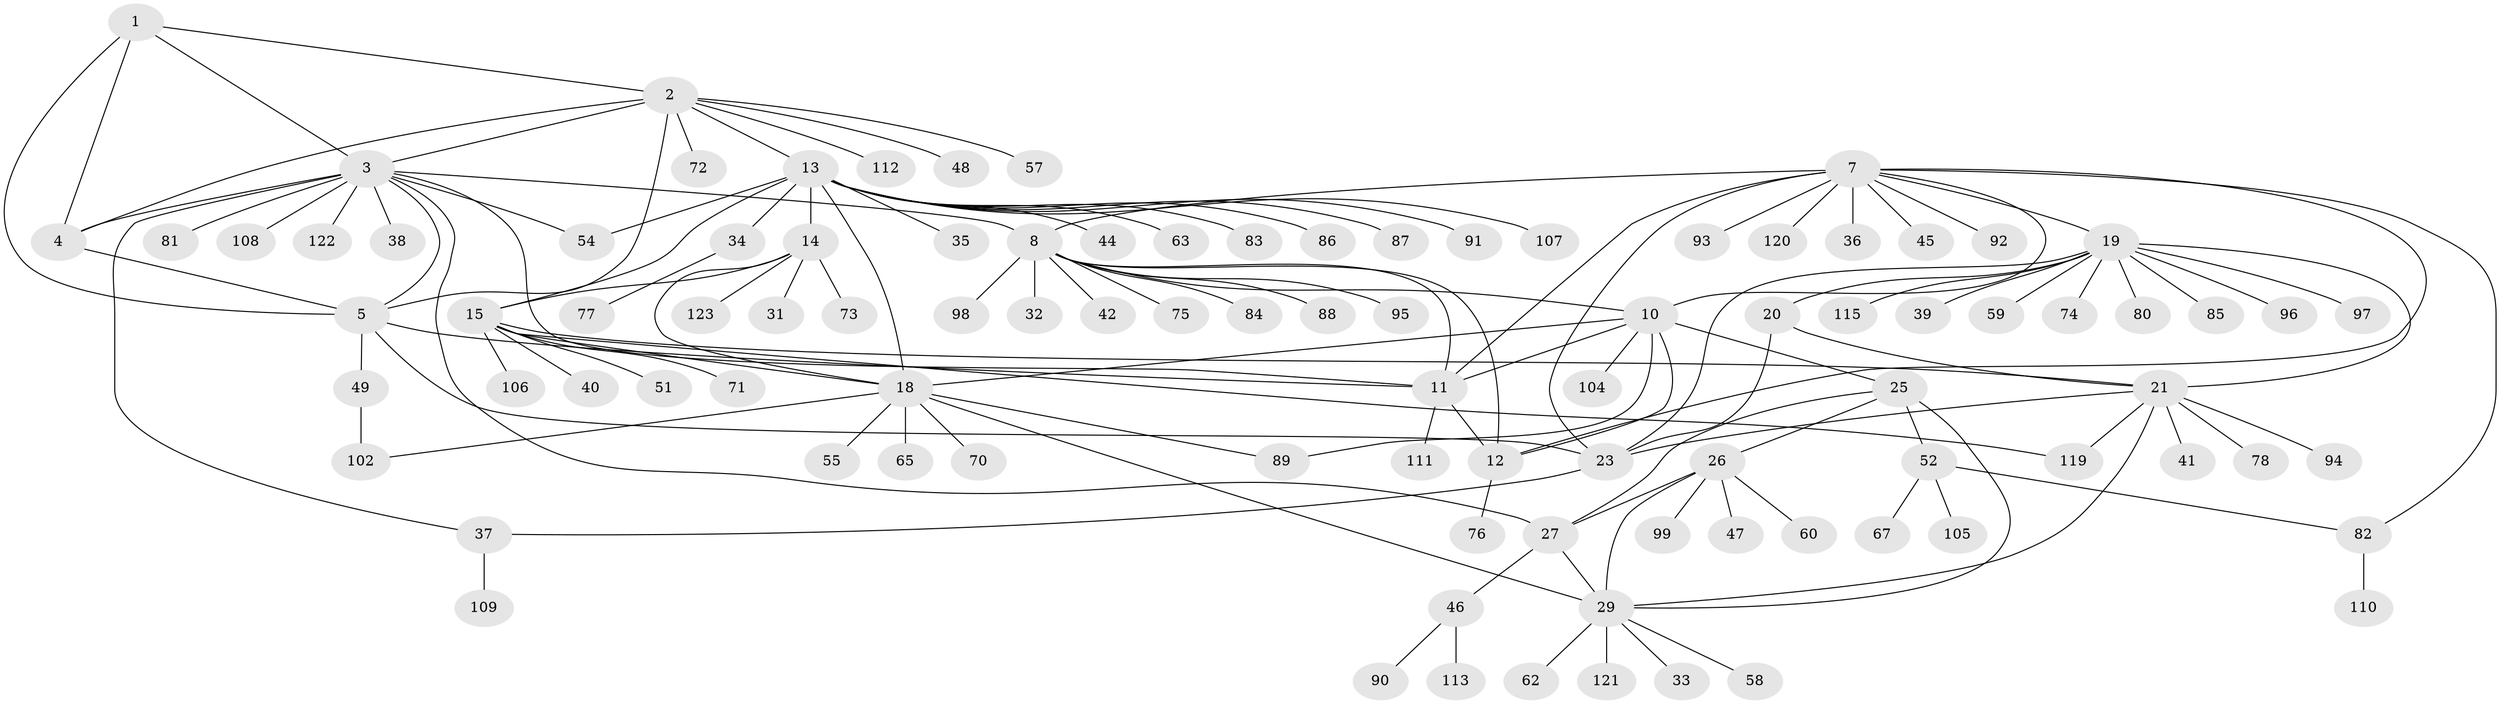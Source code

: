 // Generated by graph-tools (version 1.1) at 2025/24/03/03/25 07:24:14]
// undirected, 98 vertices, 133 edges
graph export_dot {
graph [start="1"]
  node [color=gray90,style=filled];
  1 [super="+6"];
  2 [super="+117"];
  3 [super="+118"];
  4;
  5 [super="+116"];
  7 [super="+66"];
  8 [super="+9"];
  10 [super="+43"];
  11 [super="+50"];
  12;
  13 [super="+16"];
  14 [super="+79"];
  15 [super="+17"];
  18 [super="+64"];
  19 [super="+24"];
  20 [super="+114"];
  21 [super="+22"];
  23;
  25 [super="+68"];
  26 [super="+53"];
  27 [super="+28"];
  29 [super="+30"];
  31;
  32;
  33;
  34;
  35;
  36;
  37 [super="+100"];
  38;
  39;
  40;
  41;
  42;
  44;
  45;
  46 [super="+56"];
  47;
  48;
  49 [super="+61"];
  51;
  52 [super="+69"];
  54;
  55;
  57;
  58;
  59;
  60;
  62;
  63;
  65;
  67;
  70;
  71;
  72;
  73;
  74;
  75;
  76;
  77;
  78;
  80;
  81;
  82 [super="+103"];
  83;
  84;
  85;
  86;
  87;
  88;
  89;
  90;
  91;
  92;
  93;
  94;
  95;
  96 [super="+101"];
  97;
  98;
  99;
  102;
  104;
  105;
  106;
  107;
  108;
  109;
  110;
  111;
  112;
  113;
  115;
  119;
  120;
  121;
  122;
  123;
  1 -- 2 [weight=2];
  1 -- 3 [weight=2];
  1 -- 4 [weight=2];
  1 -- 5 [weight=2];
  2 -- 3;
  2 -- 4;
  2 -- 5;
  2 -- 48;
  2 -- 57;
  2 -- 72;
  2 -- 112;
  2 -- 13;
  3 -- 4;
  3 -- 5;
  3 -- 8;
  3 -- 27;
  3 -- 37;
  3 -- 38;
  3 -- 54;
  3 -- 81;
  3 -- 108;
  3 -- 122;
  3 -- 11;
  4 -- 5;
  5 -- 23;
  5 -- 49;
  5 -- 11;
  7 -- 8 [weight=2];
  7 -- 10;
  7 -- 11;
  7 -- 12;
  7 -- 23;
  7 -- 36;
  7 -- 45;
  7 -- 92;
  7 -- 93;
  7 -- 120;
  7 -- 19;
  7 -- 82;
  8 -- 10 [weight=2];
  8 -- 11 [weight=2];
  8 -- 12 [weight=2];
  8 -- 84;
  8 -- 98;
  8 -- 32;
  8 -- 42;
  8 -- 75;
  8 -- 88;
  8 -- 95;
  10 -- 11;
  10 -- 12;
  10 -- 18 [weight=2];
  10 -- 25;
  10 -- 89;
  10 -- 104;
  11 -- 12;
  11 -- 111;
  12 -- 76;
  13 -- 14 [weight=2];
  13 -- 15 [weight=4];
  13 -- 18 [weight=2];
  13 -- 35;
  13 -- 44;
  13 -- 63;
  13 -- 83;
  13 -- 87;
  13 -- 91;
  13 -- 34;
  13 -- 107;
  13 -- 54;
  13 -- 86;
  14 -- 15 [weight=2];
  14 -- 18;
  14 -- 31;
  14 -- 73;
  14 -- 123;
  15 -- 18 [weight=2];
  15 -- 51;
  15 -- 71;
  15 -- 40;
  15 -- 106;
  15 -- 119;
  15 -- 21;
  18 -- 55;
  18 -- 65;
  18 -- 70;
  18 -- 89;
  18 -- 102;
  18 -- 29;
  19 -- 20 [weight=2];
  19 -- 21 [weight=4];
  19 -- 23 [weight=2];
  19 -- 39;
  19 -- 59;
  19 -- 74;
  19 -- 80;
  19 -- 96;
  19 -- 97;
  19 -- 115;
  19 -- 85;
  20 -- 21 [weight=2];
  20 -- 23;
  21 -- 23 [weight=2];
  21 -- 41;
  21 -- 78;
  21 -- 119;
  21 -- 29;
  21 -- 94;
  23 -- 37;
  25 -- 26;
  25 -- 27 [weight=2];
  25 -- 29 [weight=2];
  25 -- 52;
  26 -- 27 [weight=2];
  26 -- 29 [weight=2];
  26 -- 47;
  26 -- 60;
  26 -- 99;
  27 -- 29 [weight=4];
  27 -- 46;
  29 -- 58;
  29 -- 62;
  29 -- 121;
  29 -- 33;
  34 -- 77;
  37 -- 109;
  46 -- 90;
  46 -- 113;
  49 -- 102;
  52 -- 67;
  52 -- 82;
  52 -- 105;
  82 -- 110;
}
